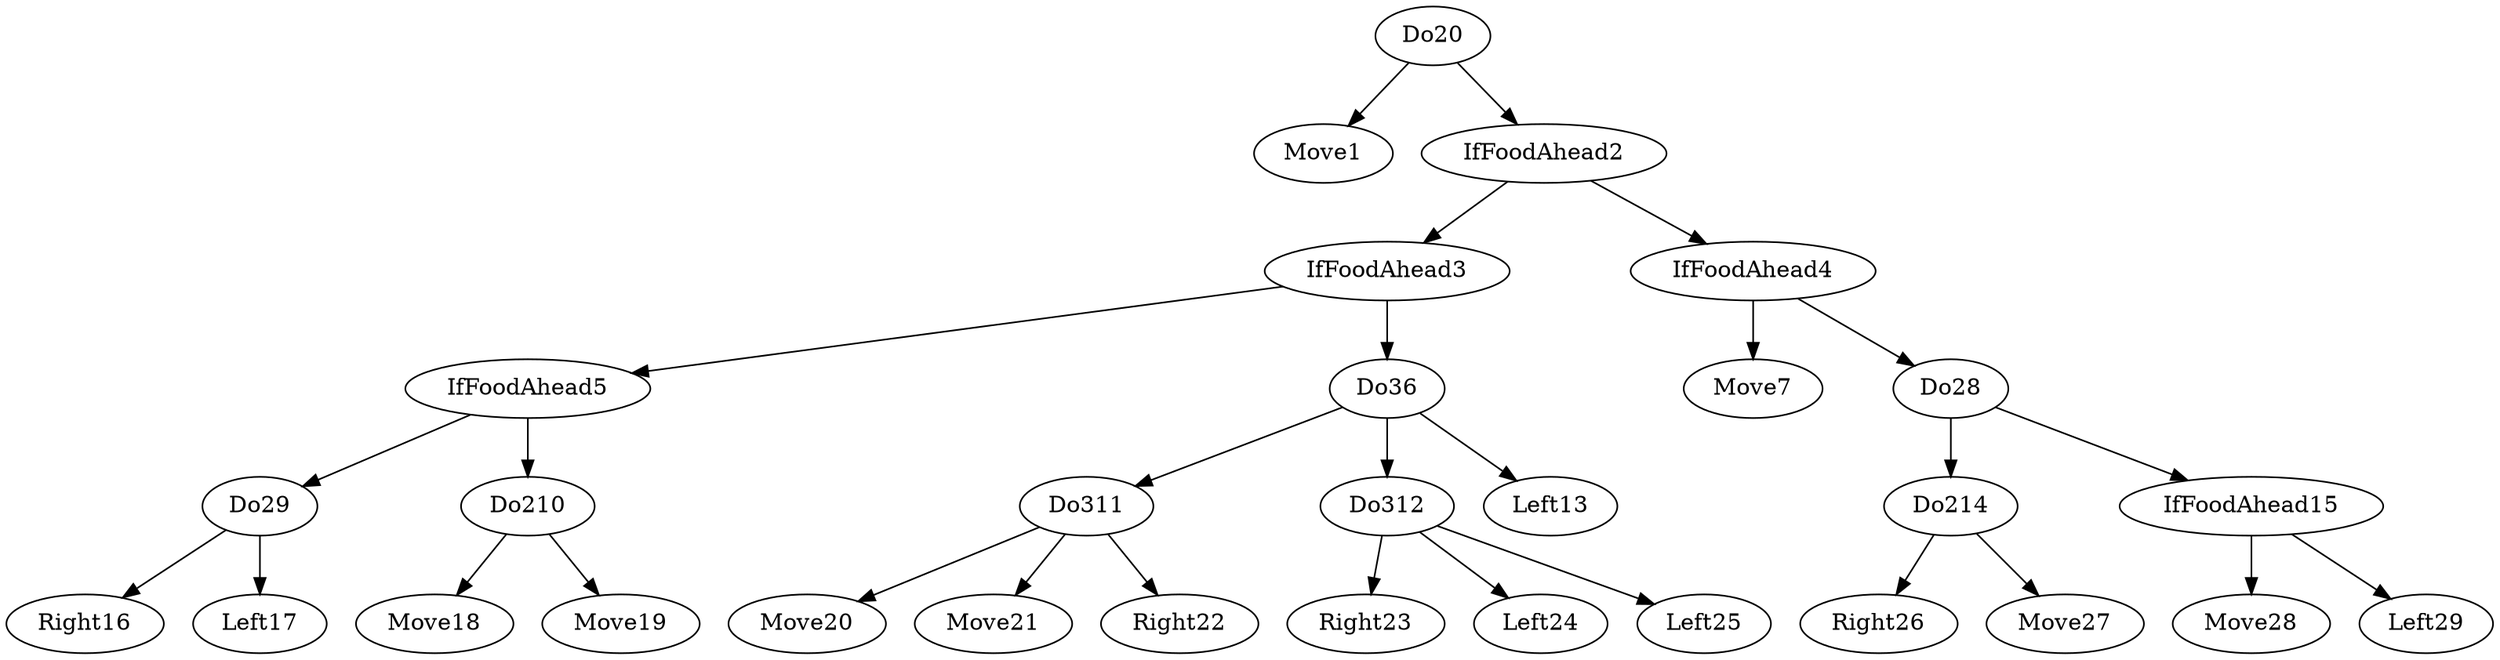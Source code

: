 digraph T {
	Do20 -> Move1;
	Do20 -> IfFoodAhead2;
	IfFoodAhead2 -> IfFoodAhead3;
	IfFoodAhead2 -> IfFoodAhead4;
	IfFoodAhead3 -> IfFoodAhead5;
	IfFoodAhead3 -> Do36;
	IfFoodAhead4 -> Move7;
	IfFoodAhead4 -> Do28;
	IfFoodAhead5 -> Do29;
	IfFoodAhead5 -> Do210;
	Do36 -> Do311;
	Do36 -> Do312;
	Do36 -> Left13;
	Do28 -> Do214;
	Do28 -> IfFoodAhead15;
	Do29 -> Right16;
	Do29 -> Left17;
	Do210 -> Move18;
	Do210 -> Move19;
	Do311 -> Move20;
	Do311 -> Move21;
	Do311 -> Right22;
	Do312 -> Right23;
	Do312 -> Left24;
	Do312 -> Left25;
	Do214 -> Right26;
	Do214 -> Move27;
	IfFoodAhead15 -> Move28;
	IfFoodAhead15 -> Left29;
}
